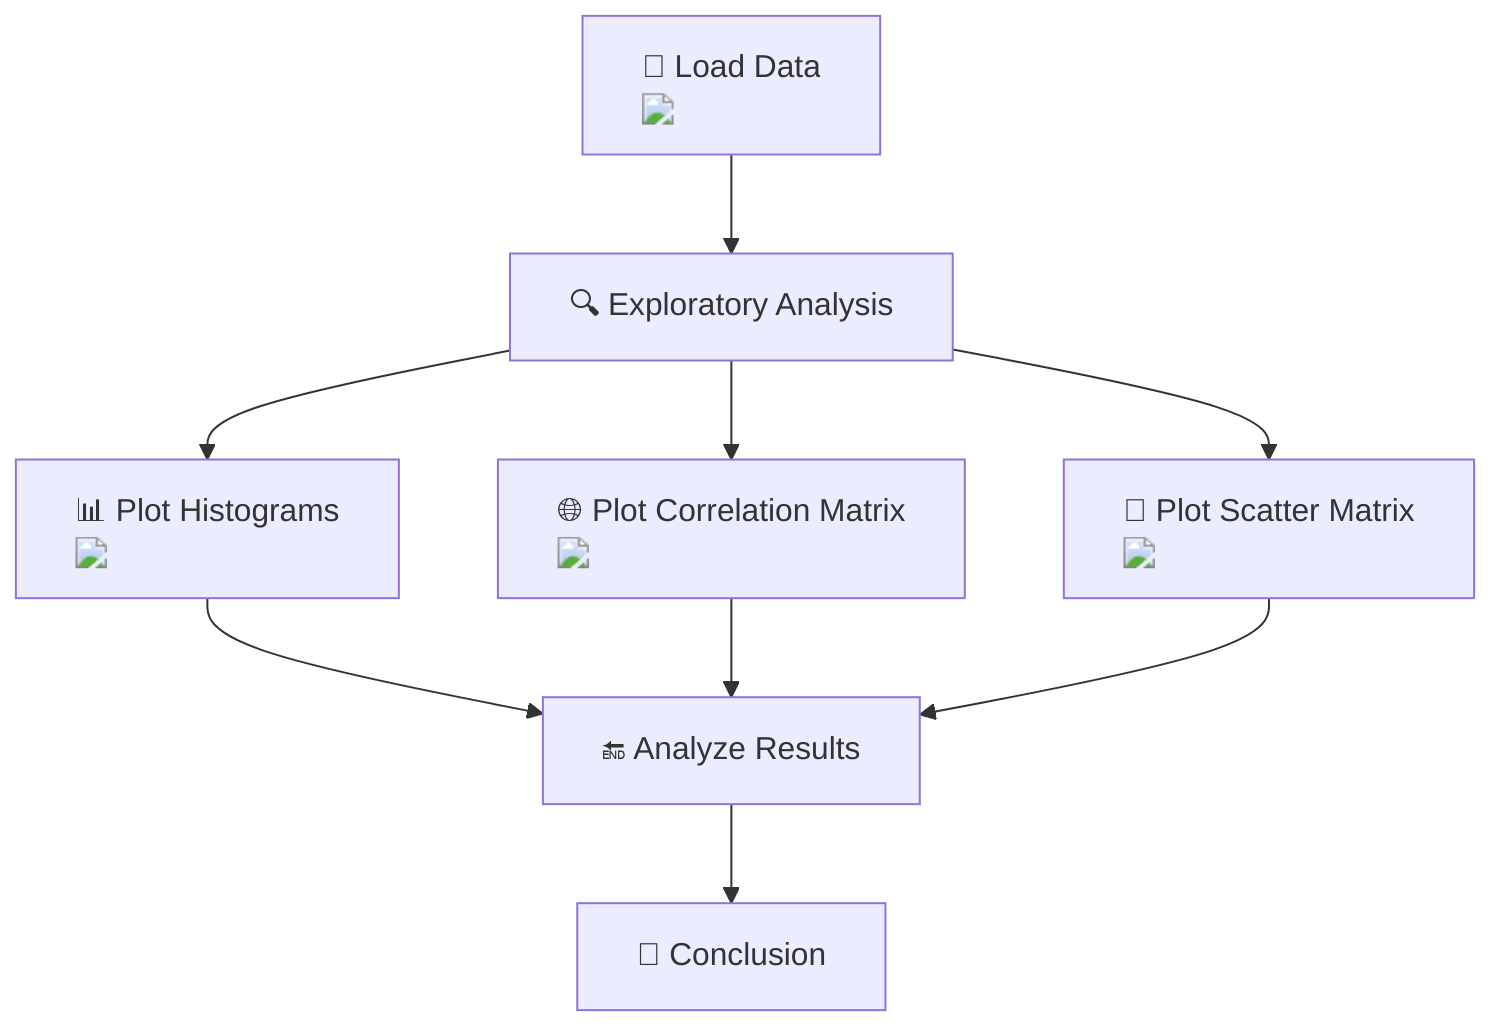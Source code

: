 flowchart TD
    A["📂 Load Data <img src='icons/file.svg' />"] --> B["🔍 Exploratory Analysis"]
    B --> C["📊 Plot Histograms <img src='dummy_plots/hist_template.svg' />"]
    B --> D["🌐 Plot Correlation Matrix <img src='dummy_plots/scatter_plot_template.svg' />"]
    B --> E["🔄 Plot Scatter Matrix <img src='dummy_plots/scatter_plot_template.svg' />"]
    C --> F["🔚 Analyze Results"]
    D --> F
    E --> F
    F --> G["🚀 Conclusion"]